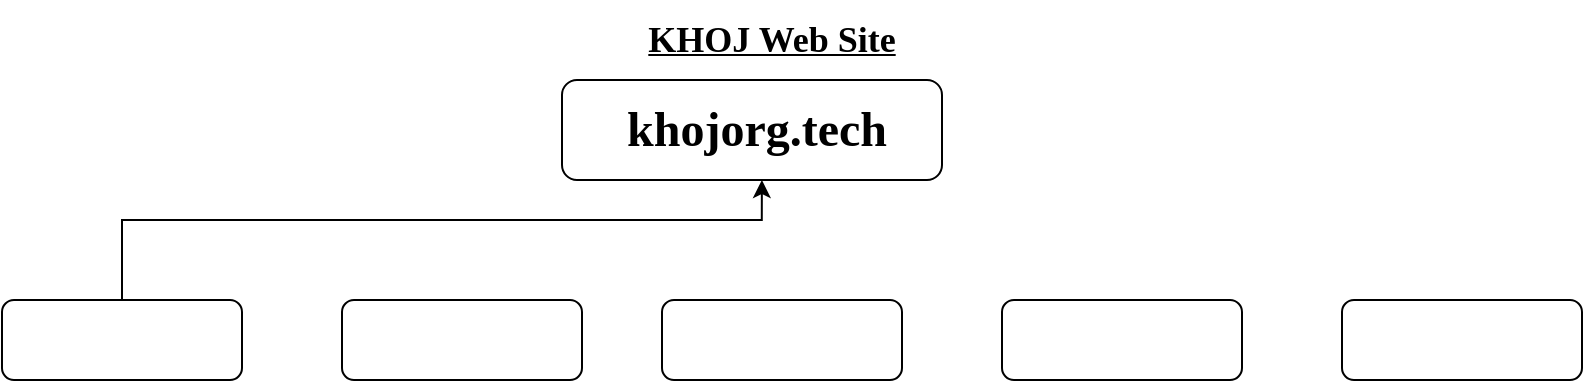 <mxfile version="21.8.1" type="github">
  <diagram name="Page-1" id="z81xrzkg7BTSoBhp2WS7">
    <mxGraphModel dx="1293" dy="588" grid="1" gridSize="10" guides="0" tooltips="1" connect="1" arrows="1" fold="1" page="1" pageScale="1" pageWidth="850" pageHeight="1100" math="0" shadow="0">
      <root>
        <mxCell id="0" />
        <mxCell id="1" parent="0" />
        <mxCell id="N6MTUs9ApPDVcRBgriUJ-9" value="" style="rounded=1;whiteSpace=wrap;html=1;" vertex="1" parent="1">
          <mxGeometry x="190" y="160" width="120" height="40" as="geometry" />
        </mxCell>
        <mxCell id="N6MTUs9ApPDVcRBgriUJ-1" value="&lt;font face=&quot;Georgia&quot; style=&quot;font-size: 18px;&quot;&gt;&lt;b&gt;&lt;u&gt;KHOJ Web Site&lt;/u&gt;&lt;/b&gt;&lt;/font&gt;" style="text;html=1;strokeColor=none;fillColor=none;align=center;verticalAlign=middle;whiteSpace=wrap;rounded=0;" vertex="1" parent="1">
          <mxGeometry x="260" y="10" width="290" height="40" as="geometry" />
        </mxCell>
        <mxCell id="N6MTUs9ApPDVcRBgriUJ-3" value="" style="rounded=1;whiteSpace=wrap;html=1;" vertex="1" parent="1">
          <mxGeometry x="300" y="50" width="190" height="50" as="geometry" />
        </mxCell>
        <mxCell id="N6MTUs9ApPDVcRBgriUJ-2" value="&lt;h3&gt;&lt;b&gt;&lt;font face=&quot;Garamond&quot; style=&quot;font-size: 24px;&quot;&gt;khojorg.tech&lt;/font&gt;&lt;/b&gt;&lt;/h3&gt;" style="text;html=1;strokeColor=none;fillColor=none;align=center;verticalAlign=middle;whiteSpace=wrap;rounded=0;movable=0;resizable=0;rotatable=0;deletable=0;editable=0;locked=1;connectable=0;" vertex="1" parent="1">
          <mxGeometry x="240" y="60" width="315" height="30" as="geometry" />
        </mxCell>
        <mxCell id="N6MTUs9ApPDVcRBgriUJ-6" style="edgeStyle=orthogonalEdgeStyle;rounded=0;orthogonalLoop=1;jettySize=auto;html=1;entryX=0.526;entryY=1;entryDx=0;entryDy=0;entryPerimeter=0;" edge="1" parent="1" target="N6MTUs9ApPDVcRBgriUJ-3">
          <mxGeometry relative="1" as="geometry">
            <mxPoint x="400" y="120" as="targetPoint" />
            <mxPoint x="100" y="170" as="sourcePoint" />
            <Array as="points">
              <mxPoint x="80" y="170" />
              <mxPoint x="80" y="120" />
              <mxPoint x="400" y="120" />
            </Array>
          </mxGeometry>
        </mxCell>
        <mxCell id="N6MTUs9ApPDVcRBgriUJ-4" value="" style="rounded=1;whiteSpace=wrap;html=1;" vertex="1" parent="1">
          <mxGeometry x="20" y="160" width="120" height="40" as="geometry" />
        </mxCell>
        <mxCell id="N6MTUs9ApPDVcRBgriUJ-10" value="" style="rounded=1;whiteSpace=wrap;html=1;" vertex="1" parent="1">
          <mxGeometry x="350" y="160" width="120" height="40" as="geometry" />
        </mxCell>
        <mxCell id="N6MTUs9ApPDVcRBgriUJ-11" value="" style="rounded=1;whiteSpace=wrap;html=1;" vertex="1" parent="1">
          <mxGeometry x="520" y="160" width="120" height="40" as="geometry" />
        </mxCell>
        <mxCell id="N6MTUs9ApPDVcRBgriUJ-12" value="" style="rounded=1;whiteSpace=wrap;html=1;" vertex="1" parent="1">
          <mxGeometry x="690" y="160" width="120" height="40" as="geometry" />
        </mxCell>
      </root>
    </mxGraphModel>
  </diagram>
</mxfile>
